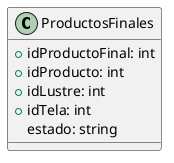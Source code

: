 @startuml ProductosFinales
class ProductosFinales{
    +idProductoFinal: int   
    +idProducto: int
    +idLustre: int
    +idTela: int
    estado: string

    
}
@enduml